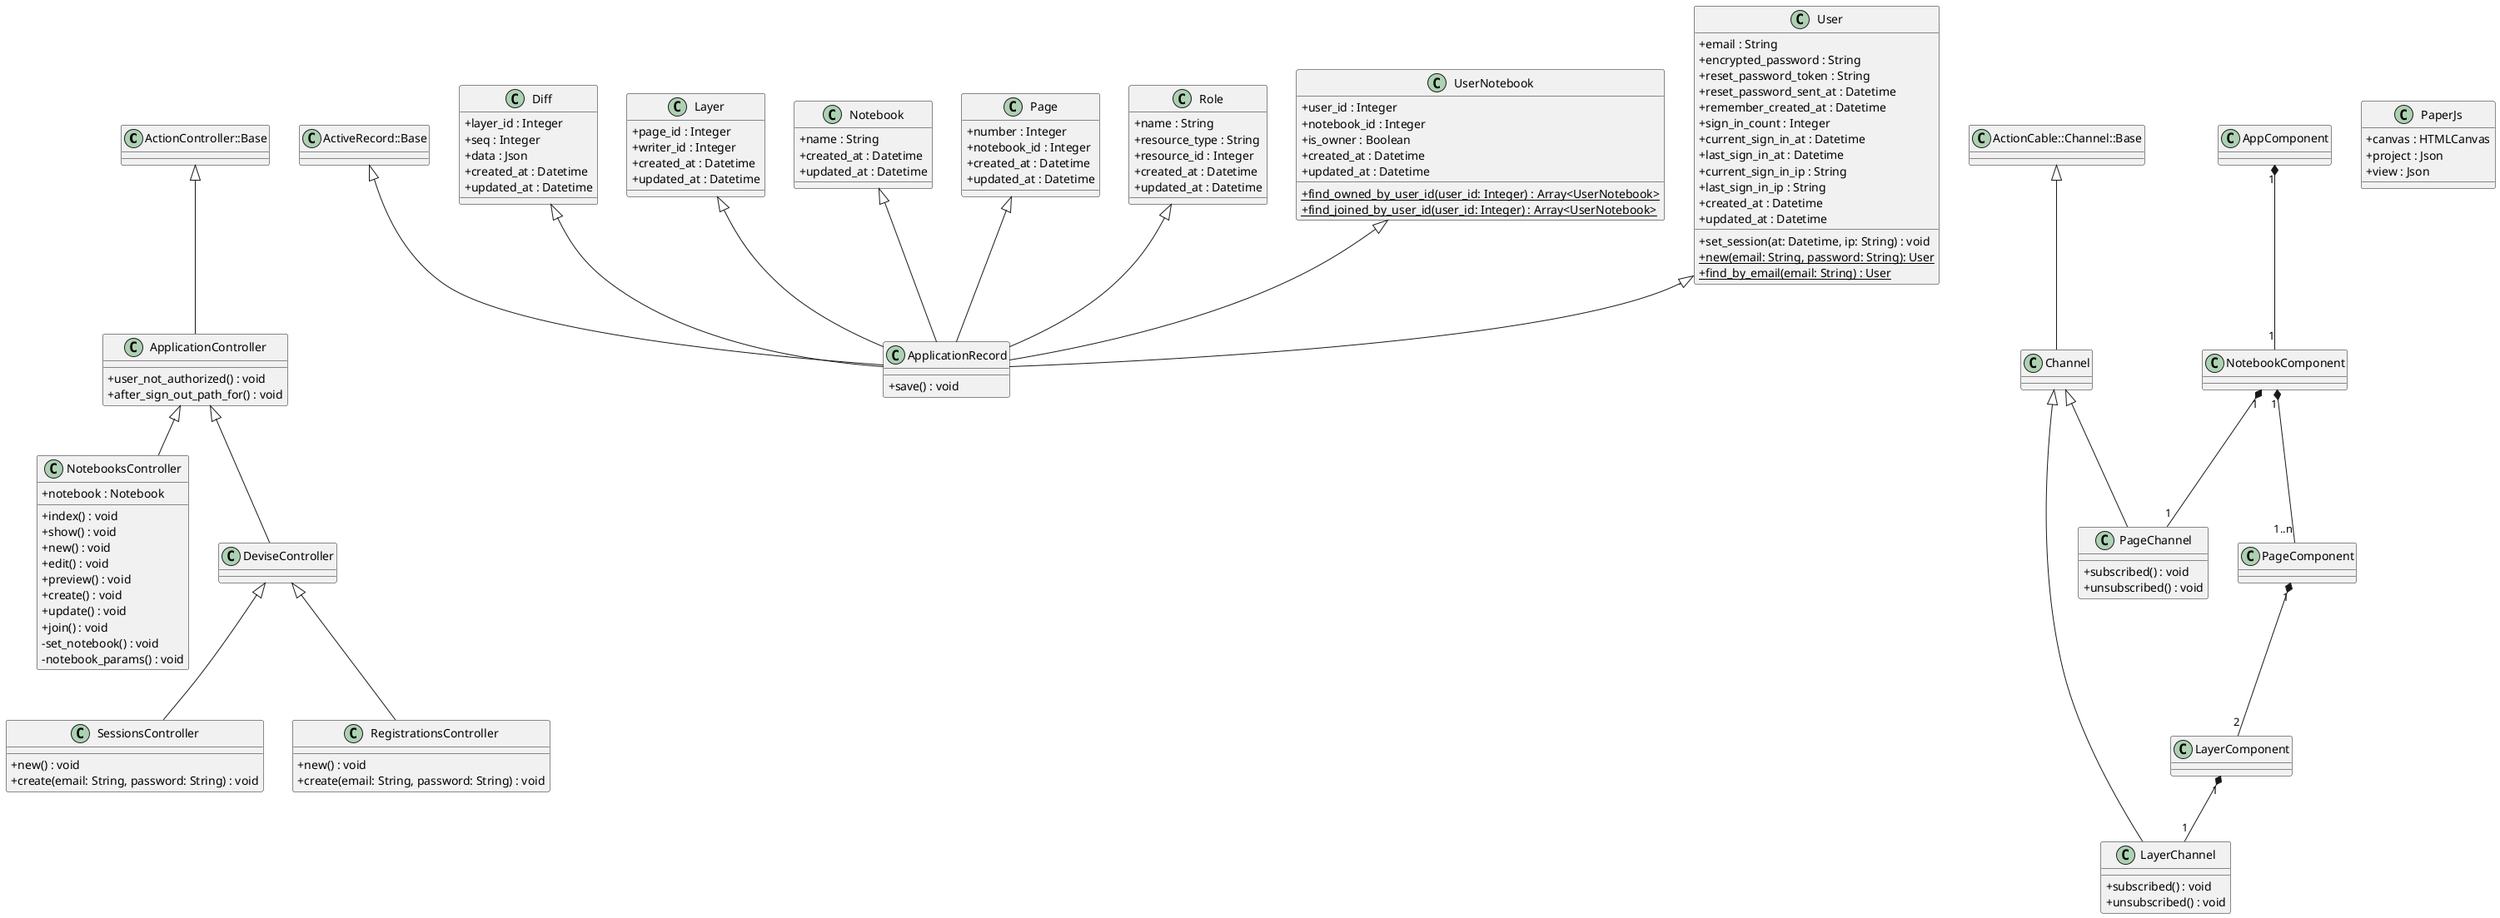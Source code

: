 @startuml Class Diagram
skinparam classAttributeIconSize 0

' Controllers
class ActionController::Base {}

class ApplicationController {
    +user_not_authorized() : void
    +after_sign_out_path_for() : void
}

class NotebooksController {
    +notebook : Notebook
    +index() : void
    +show() : void
    +new() : void
    +edit() : void
    +preview() : void
    +create() : void
    +update() : void
    +join() : void
    -set_notebook() : void
    -notebook_params() : void
}

class DeviseController {
}

class SessionsController {
    +new() : void
    +create(email: String, password: String) : void
}

class RegistrationsController {
    +new() : void
    +create(email: String, password: String) : void
}

ActionController::Base <|-- ApplicationController
ApplicationController <|-- NotebooksController
ApplicationController <|-- DeviseController
DeviseController <|-- SessionsController
DeviseController <|-- RegistrationsController

' Models
class ActiveRecord::Base {}

class ApplicationRecord {
    +save() : void
}

class Diff {
    +layer_id : Integer
    +seq : Integer
    +data : Json
    +created_at : Datetime
    +updated_at : Datetime
}

class Layer {
    +page_id : Integer
    +writer_id : Integer
    +created_at : Datetime
    +updated_at : Datetime
}

class Notebook {
    +name : String
    +created_at : Datetime
    +updated_at : Datetime
}

class Page {
    +number : Integer
    +notebook_id : Integer
    +created_at : Datetime
    +updated_at : Datetime
}

class Role {
    +name : String
    +resource_type : String
    +resource_id : Integer
    +created_at : Datetime
    +updated_at : Datetime
}

class UserNotebook {
    +user_id : Integer
    +notebook_id : Integer
    +is_owner : Boolean
    +created_at : Datetime
    +updated_at : Datetime
    {static} +find_owned_by_user_id(user_id: Integer) : Array<UserNotebook>
    {static} +find_joined_by_user_id(user_id: Integer) : Array<UserNotebook>
}

class User {
    +email : String
    +encrypted_password : String
    +reset_password_token : String
    +reset_password_sent_at : Datetime
    +remember_created_at : Datetime
    +sign_in_count : Integer
    +current_sign_in_at : Datetime
    +last_sign_in_at : Datetime
    +current_sign_in_ip : String
    +last_sign_in_ip : String
    +created_at : Datetime
    +updated_at : Datetime
    +set_session(at: Datetime, ip: String) : void
    {static} +new(email: String, password: String): User
    {static} +find_by_email(email: String) : User
}

ActiveRecord::Base <|-- ApplicationRecord
Diff <|-- ApplicationRecord
Layer <|-- ApplicationRecord
Notebook <|-- ApplicationRecord
Page <|-- ApplicationRecord
Role <|-- ApplicationRecord
UserNotebook <|-- ApplicationRecord
User <|-- ApplicationRecord

' Channels
class ActionCable::Channel::Base {}

class Channel {}

class LayerChannel {
    +subscribed() : void
    +unsubscribed() : void
}

class PageChannel {
    +subscribed() : void
    +unsubscribed() : void
}

ActionCable::Channel::Base <|-- Channel
Channel <|-- LayerChannel
Channel <|-- PageChannel

' Front-End
class AppComponent {}

class NotebookComponent {}

class PageComponent {}

class LayerComponent {}

class PaperJs {
    +canvas : HTMLCanvas
    +project : Json
    +view : Json
}

AppComponent "1" *-- "1" NotebookComponent
NotebookComponent "1" *-- "1..n" PageComponent
PageComponent "1" *-- "2" LayerComponent
LayerComponent "1" *-- "1" LayerChannel
NotebookComponent "1" *-- "1" PageChannel
@enduml